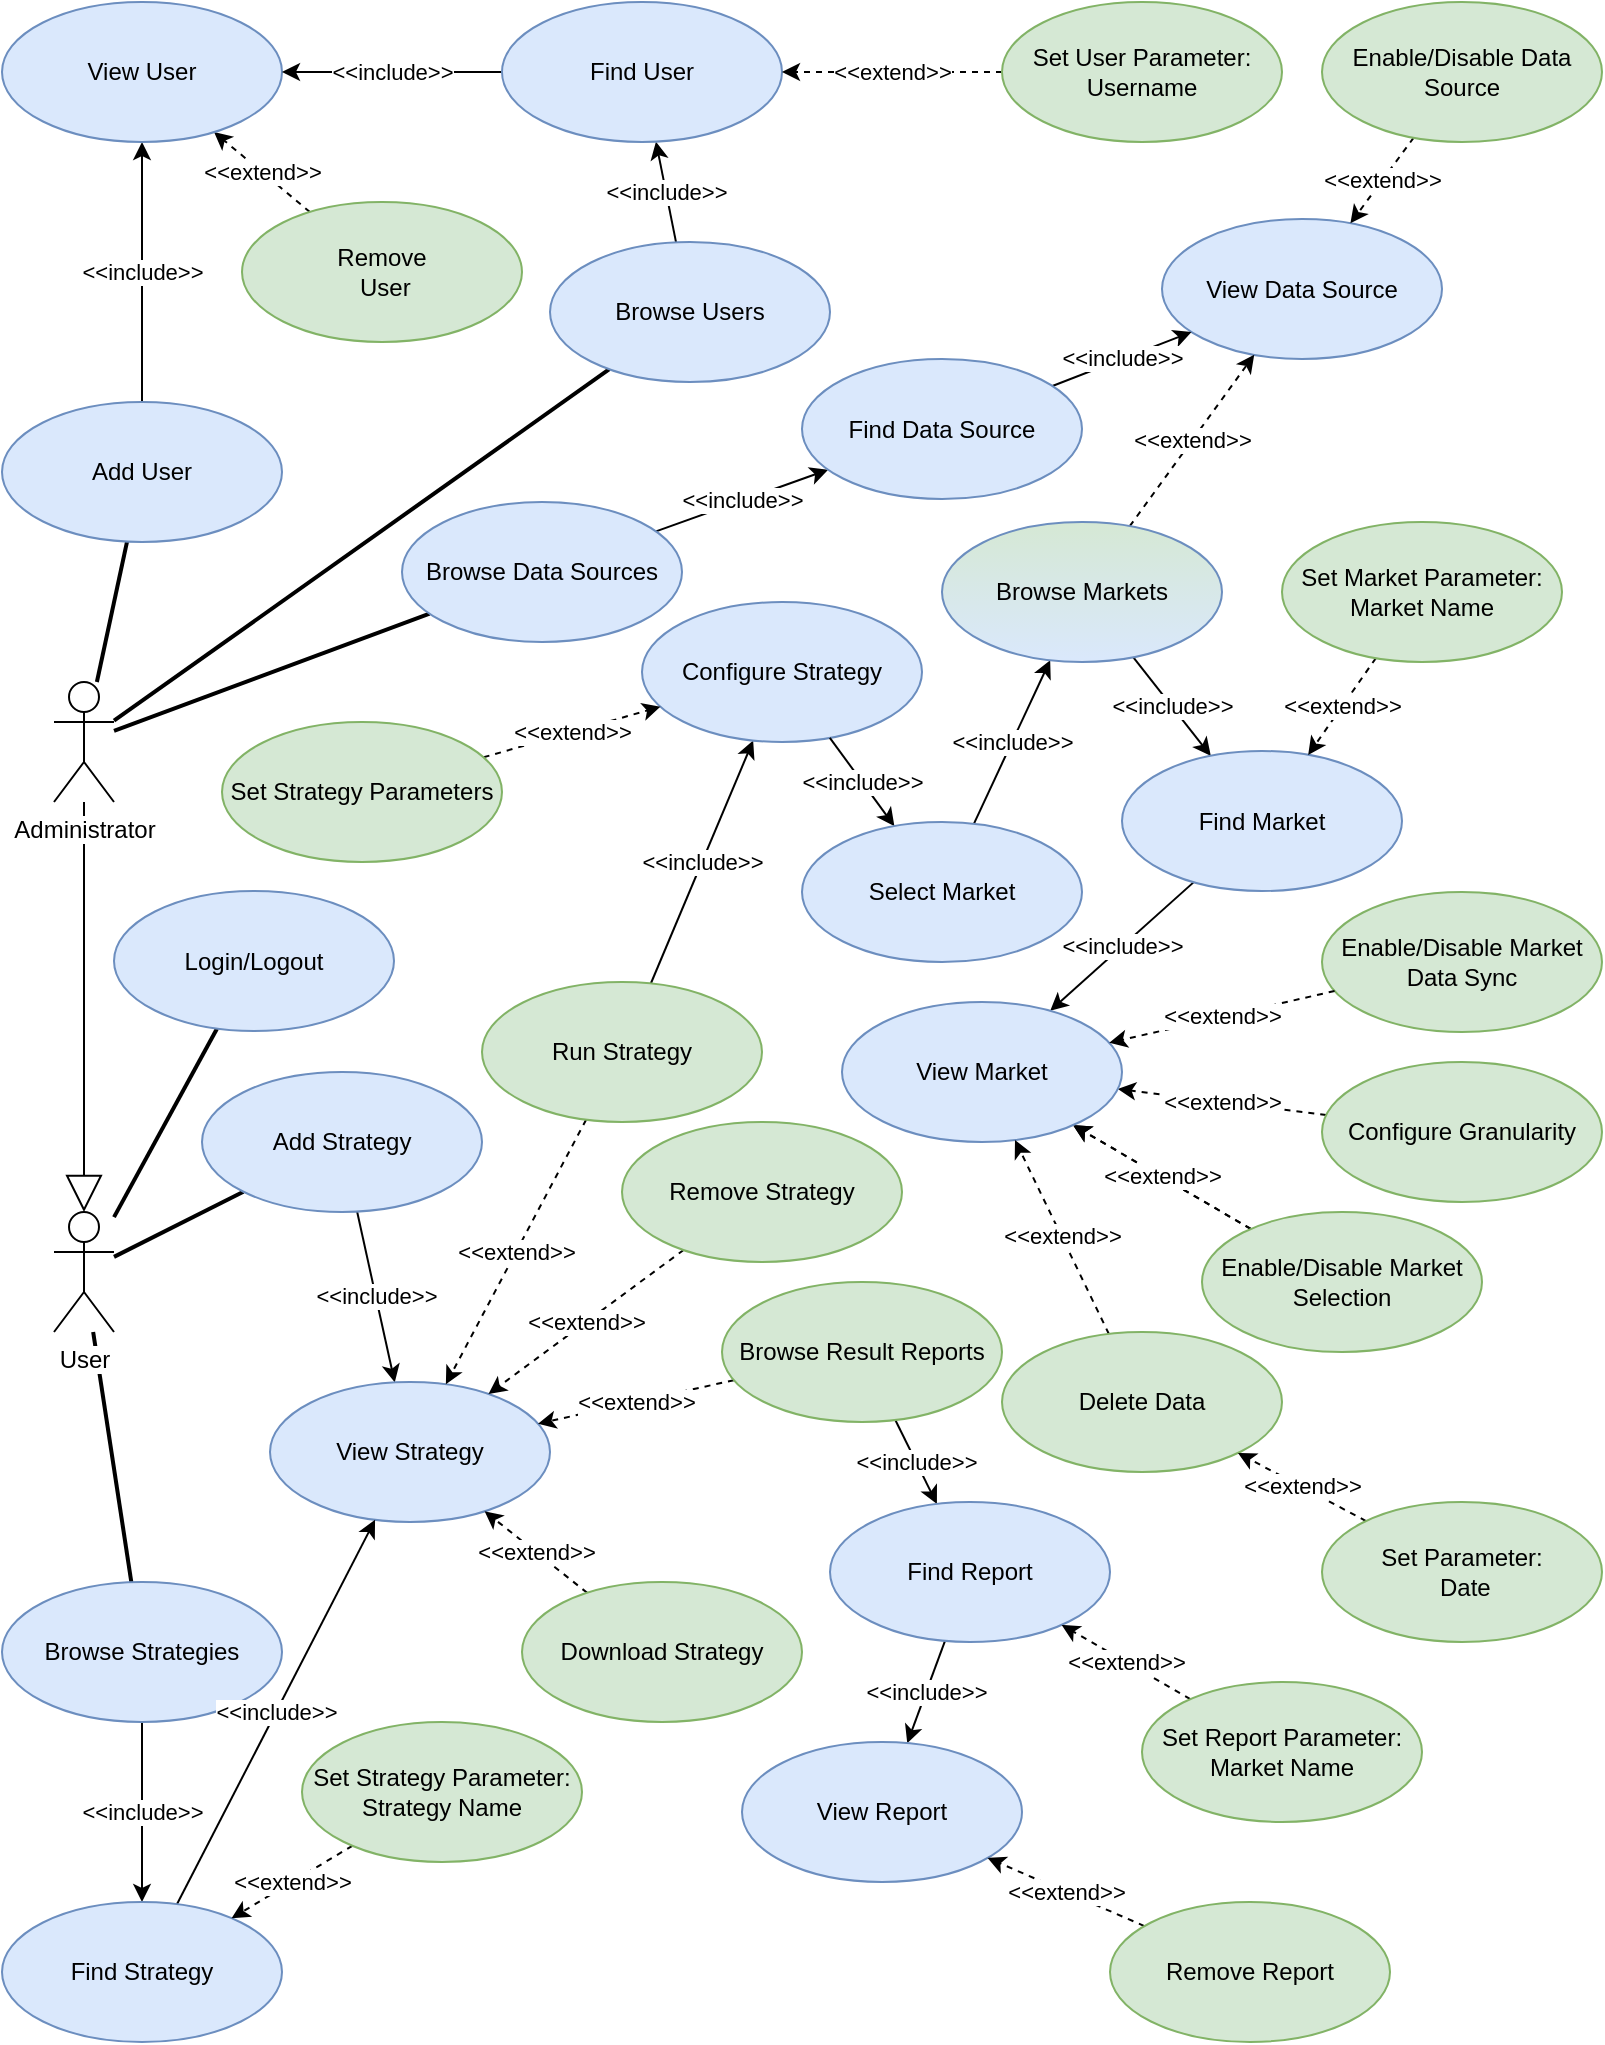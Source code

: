 <mxfile version="12.9.3" type="github">
  <diagram id="ZFlR_fbY1ho0T1hjvWoV" name="Page-1">
    <mxGraphModel dx="1414" dy="768" grid="1" gridSize="10" guides="1" tooltips="1" connect="1" arrows="1" fold="1" page="1" pageScale="1" pageWidth="827" pageHeight="1169" math="0" shadow="0">
      <root>
        <mxCell id="1YYGA7Be7UyKaOiCirhx-0" />
        <mxCell id="1YYGA7Be7UyKaOiCirhx-1" parent="1YYGA7Be7UyKaOiCirhx-0" />
        <mxCell id="3vdCPRaYNZT--Bnx52Tg-1" style="edgeStyle=none;rounded=0;orthogonalLoop=1;jettySize=auto;html=1;endArrow=none;endFill=0;strokeWidth=2;" parent="1YYGA7Be7UyKaOiCirhx-1" source="3vdCPRaYNZT--Bnx52Tg-4" target="3vdCPRaYNZT--Bnx52Tg-6" edge="1">
          <mxGeometry relative="1" as="geometry" />
        </mxCell>
        <mxCell id="3vdCPRaYNZT--Bnx52Tg-2" style="edgeStyle=none;rounded=0;orthogonalLoop=1;jettySize=auto;html=1;endArrow=none;endFill=0;strokeWidth=2;" parent="1YYGA7Be7UyKaOiCirhx-1" source="3vdCPRaYNZT--Bnx52Tg-4" target="3vdCPRaYNZT--Bnx52Tg-14" edge="1">
          <mxGeometry relative="1" as="geometry" />
        </mxCell>
        <mxCell id="3vdCPRaYNZT--Bnx52Tg-3" style="edgeStyle=none;rounded=0;orthogonalLoop=1;jettySize=auto;html=1;endArrow=none;endFill=0;strokeWidth=2;" parent="1YYGA7Be7UyKaOiCirhx-1" source="3vdCPRaYNZT--Bnx52Tg-4" target="3vdCPRaYNZT--Bnx52Tg-29" edge="1">
          <mxGeometry relative="1" as="geometry" />
        </mxCell>
        <mxCell id="3vdCPRaYNZT--Bnx52Tg-5" value="&amp;lt;&amp;lt;include&amp;gt;&amp;gt;" style="edgeStyle=none;rounded=0;orthogonalLoop=1;jettySize=auto;html=1;" parent="1YYGA7Be7UyKaOiCirhx-1" source="3vdCPRaYNZT--Bnx52Tg-6" target="3vdCPRaYNZT--Bnx52Tg-12" edge="1">
          <mxGeometry relative="1" as="geometry" />
        </mxCell>
        <mxCell id="3vdCPRaYNZT--Bnx52Tg-6" value="Add User" style="ellipse;whiteSpace=wrap;html=1;fillColor=#dae8fc;strokeColor=#6c8ebf;" parent="1YYGA7Be7UyKaOiCirhx-1" vertex="1">
          <mxGeometry y="200" width="140" height="70" as="geometry" />
        </mxCell>
        <mxCell id="3vdCPRaYNZT--Bnx52Tg-7" value="&amp;lt;&amp;lt;extend&amp;gt;&amp;gt;" style="edgeStyle=none;rounded=0;orthogonalLoop=1;jettySize=auto;html=1;dashed=1;" parent="1YYGA7Be7UyKaOiCirhx-1" source="3vdCPRaYNZT--Bnx52Tg-8" target="3vdCPRaYNZT--Bnx52Tg-12" edge="1">
          <mxGeometry relative="1" as="geometry" />
        </mxCell>
        <mxCell id="3vdCPRaYNZT--Bnx52Tg-8" value="&lt;div&gt;Remove&lt;/div&gt;&amp;nbsp;User" style="ellipse;whiteSpace=wrap;html=1;fillColor=#d5e8d4;strokeColor=#82b366;" parent="1YYGA7Be7UyKaOiCirhx-1" vertex="1">
          <mxGeometry x="120" y="100" width="140" height="70" as="geometry" />
        </mxCell>
        <mxCell id="3vdCPRaYNZT--Bnx52Tg-9" value="View Data Source" style="ellipse;whiteSpace=wrap;html=1;fillColor=#dae8fc;strokeColor=#6c8ebf;" parent="1YYGA7Be7UyKaOiCirhx-1" vertex="1">
          <mxGeometry x="580" y="108.5" width="140" height="70" as="geometry" />
        </mxCell>
        <mxCell id="3vdCPRaYNZT--Bnx52Tg-10" value="&amp;lt;&amp;lt;extend&amp;gt;&amp;gt;" style="edgeStyle=none;rounded=0;orthogonalLoop=1;jettySize=auto;html=1;dashed=1;" parent="1YYGA7Be7UyKaOiCirhx-1" source="3vdCPRaYNZT--Bnx52Tg-11" target="3vdCPRaYNZT--Bnx52Tg-9" edge="1">
          <mxGeometry relative="1" as="geometry" />
        </mxCell>
        <mxCell id="3vdCPRaYNZT--Bnx52Tg-11" value="Enable/Disable Data Source" style="ellipse;whiteSpace=wrap;html=1;fillColor=#d5e8d4;strokeColor=#82b366;" parent="1YYGA7Be7UyKaOiCirhx-1" vertex="1">
          <mxGeometry x="660" width="140" height="70" as="geometry" />
        </mxCell>
        <mxCell id="3vdCPRaYNZT--Bnx52Tg-12" value="View User" style="ellipse;whiteSpace=wrap;html=1;fillColor=#dae8fc;strokeColor=#6c8ebf;" parent="1YYGA7Be7UyKaOiCirhx-1" vertex="1">
          <mxGeometry width="140" height="70" as="geometry" />
        </mxCell>
        <mxCell id="3vdCPRaYNZT--Bnx52Tg-13" value="&amp;lt;&amp;lt;include&amp;gt;&amp;gt;" style="edgeStyle=none;rounded=0;orthogonalLoop=1;jettySize=auto;html=1;" parent="1YYGA7Be7UyKaOiCirhx-1" source="3vdCPRaYNZT--Bnx52Tg-14" target="3vdCPRaYNZT--Bnx52Tg-16" edge="1">
          <mxGeometry relative="1" as="geometry" />
        </mxCell>
        <mxCell id="3vdCPRaYNZT--Bnx52Tg-14" value="Browse Users" style="ellipse;whiteSpace=wrap;html=1;fillColor=#dae8fc;strokeColor=#6c8ebf;" parent="1YYGA7Be7UyKaOiCirhx-1" vertex="1">
          <mxGeometry x="274" y="120" width="140" height="70" as="geometry" />
        </mxCell>
        <mxCell id="3vdCPRaYNZT--Bnx52Tg-15" value="&amp;lt;&amp;lt;include&amp;gt;&amp;gt;" style="edgeStyle=none;rounded=0;orthogonalLoop=1;jettySize=auto;html=1;" parent="1YYGA7Be7UyKaOiCirhx-1" source="3vdCPRaYNZT--Bnx52Tg-16" target="3vdCPRaYNZT--Bnx52Tg-12" edge="1">
          <mxGeometry relative="1" as="geometry" />
        </mxCell>
        <mxCell id="3vdCPRaYNZT--Bnx52Tg-16" value="Find User" style="ellipse;whiteSpace=wrap;html=1;fillColor=#dae8fc;strokeColor=#6c8ebf;" parent="1YYGA7Be7UyKaOiCirhx-1" vertex="1">
          <mxGeometry x="250" width="140" height="70" as="geometry" />
        </mxCell>
        <mxCell id="3vdCPRaYNZT--Bnx52Tg-17" value="&amp;lt;&amp;lt;extend&amp;gt;&amp;gt;" style="edgeStyle=none;rounded=0;orthogonalLoop=1;jettySize=auto;html=1;dashed=1;" parent="1YYGA7Be7UyKaOiCirhx-1" source="3vdCPRaYNZT--Bnx52Tg-18" target="3vdCPRaYNZT--Bnx52Tg-16" edge="1">
          <mxGeometry relative="1" as="geometry" />
        </mxCell>
        <mxCell id="3vdCPRaYNZT--Bnx52Tg-18" value="Set User Parameter: Username" style="ellipse;whiteSpace=wrap;html=1;fillColor=#d5e8d4;strokeColor=#82b366;" parent="1YYGA7Be7UyKaOiCirhx-1" vertex="1">
          <mxGeometry x="500" width="140" height="70" as="geometry" />
        </mxCell>
        <mxCell id="3vdCPRaYNZT--Bnx52Tg-19" value="&amp;lt;&amp;lt;extend&amp;gt;&amp;gt;" style="edgeStyle=none;rounded=0;orthogonalLoop=1;jettySize=auto;html=1;dashed=1;startArrow=none;startFill=0;" parent="1YYGA7Be7UyKaOiCirhx-1" source="wTxQ7rvC8nmgXDtf-Kvs-46" target="3vdCPRaYNZT--Bnx52Tg-9" edge="1">
          <mxGeometry relative="1" as="geometry">
            <mxPoint x="947.927" y="352.21" as="sourcePoint" />
          </mxGeometry>
        </mxCell>
        <mxCell id="3vdCPRaYNZT--Bnx52Tg-28" value="&amp;lt;&amp;lt;include&amp;gt;&amp;gt;" style="edgeStyle=none;rounded=0;orthogonalLoop=1;jettySize=auto;html=1;" parent="1YYGA7Be7UyKaOiCirhx-1" source="3vdCPRaYNZT--Bnx52Tg-29" target="3vdCPRaYNZT--Bnx52Tg-31" edge="1">
          <mxGeometry relative="1" as="geometry" />
        </mxCell>
        <mxCell id="3vdCPRaYNZT--Bnx52Tg-29" value="Browse Data Sources" style="ellipse;whiteSpace=wrap;html=1;fillColor=#dae8fc;strokeColor=#6c8ebf;" parent="1YYGA7Be7UyKaOiCirhx-1" vertex="1">
          <mxGeometry x="200" y="250" width="140" height="70" as="geometry" />
        </mxCell>
        <mxCell id="3vdCPRaYNZT--Bnx52Tg-30" value="&amp;lt;&amp;lt;include&amp;gt;&amp;gt;" style="edgeStyle=none;rounded=0;orthogonalLoop=1;jettySize=auto;html=1;" parent="1YYGA7Be7UyKaOiCirhx-1" source="3vdCPRaYNZT--Bnx52Tg-31" target="3vdCPRaYNZT--Bnx52Tg-9" edge="1">
          <mxGeometry relative="1" as="geometry" />
        </mxCell>
        <mxCell id="3vdCPRaYNZT--Bnx52Tg-31" value="Find Data Source" style="ellipse;whiteSpace=wrap;html=1;fillColor=#dae8fc;strokeColor=#6c8ebf;" parent="1YYGA7Be7UyKaOiCirhx-1" vertex="1">
          <mxGeometry x="400" y="178.5" width="140" height="70" as="geometry" />
        </mxCell>
        <mxCell id="tRXYT1jrLdf8LJ3v0zDW-0" value="&amp;lt;&amp;lt;extend&amp;gt;&amp;gt;" style="edgeStyle=none;rounded=0;orthogonalLoop=1;jettySize=auto;html=1;dashed=1;endArrow=classic;endFill=1;" parent="1YYGA7Be7UyKaOiCirhx-1" source="tRXYT1jrLdf8LJ3v0zDW-1" target="tRXYT1jrLdf8LJ3v0zDW-13" edge="1">
          <mxGeometry relative="1" as="geometry" />
        </mxCell>
        <mxCell id="tRXYT1jrLdf8LJ3v0zDW-1" value="Configure Granularity" style="ellipse;whiteSpace=wrap;html=1;fillColor=#d5e8d4;strokeColor=#82b366;" parent="1YYGA7Be7UyKaOiCirhx-1" vertex="1">
          <mxGeometry x="660" y="530" width="140" height="70" as="geometry" />
        </mxCell>
        <mxCell id="tRXYT1jrLdf8LJ3v0zDW-2" value="&amp;lt;&amp;lt;include&amp;gt;&amp;gt;" style="edgeStyle=none;rounded=0;orthogonalLoop=1;jettySize=auto;html=1;endArrow=classic;endFill=1;" parent="1YYGA7Be7UyKaOiCirhx-1" source="wTxQ7rvC8nmgXDtf-Kvs-46" target="tRXYT1jrLdf8LJ3v0zDW-10" edge="1">
          <mxGeometry relative="1" as="geometry">
            <mxPoint x="1204.465" y="1014.255" as="sourcePoint" />
          </mxGeometry>
        </mxCell>
        <mxCell id="tRXYT1jrLdf8LJ3v0zDW-3" value="&amp;lt;&amp;lt;extend&amp;gt;&amp;gt;" style="edgeStyle=none;rounded=0;orthogonalLoop=1;jettySize=auto;html=1;dashed=1;endArrow=classic;endFill=1;" parent="1YYGA7Be7UyKaOiCirhx-1" source="tRXYT1jrLdf8LJ3v0zDW-4" target="tRXYT1jrLdf8LJ3v0zDW-13" edge="1">
          <mxGeometry relative="1" as="geometry" />
        </mxCell>
        <mxCell id="tRXYT1jrLdf8LJ3v0zDW-5" value="&amp;lt;&amp;lt;extend&amp;gt;&amp;gt;" style="edgeStyle=none;rounded=0;orthogonalLoop=1;jettySize=auto;html=1;endArrow=classic;endFill=1;dashed=1;" parent="1YYGA7Be7UyKaOiCirhx-1" source="tRXYT1jrLdf8LJ3v0zDW-4" target="tRXYT1jrLdf8LJ3v0zDW-13" edge="1">
          <mxGeometry relative="1" as="geometry" />
        </mxCell>
        <mxCell id="tRXYT1jrLdf8LJ3v0zDW-6" value="Enable/Disable Market Data Sync" style="ellipse;whiteSpace=wrap;html=1;fillColor=#d5e8d4;strokeColor=#82b366;" parent="1YYGA7Be7UyKaOiCirhx-1" vertex="1">
          <mxGeometry x="660" y="445" width="140" height="70" as="geometry" />
        </mxCell>
        <mxCell id="tRXYT1jrLdf8LJ3v0zDW-9" value="&amp;lt;&amp;lt;include&amp;gt;&amp;gt;" style="edgeStyle=none;rounded=0;orthogonalLoop=1;jettySize=auto;html=1;endArrow=classic;endFill=1;" parent="1YYGA7Be7UyKaOiCirhx-1" source="tRXYT1jrLdf8LJ3v0zDW-10" target="tRXYT1jrLdf8LJ3v0zDW-13" edge="1">
          <mxGeometry relative="1" as="geometry">
            <mxPoint x="1252.898" y="680.077" as="sourcePoint" />
          </mxGeometry>
        </mxCell>
        <mxCell id="tRXYT1jrLdf8LJ3v0zDW-10" value="Find Market" style="ellipse;whiteSpace=wrap;html=1;fillColor=#dae8fc;strokeColor=#6c8ebf;" parent="1YYGA7Be7UyKaOiCirhx-1" vertex="1">
          <mxGeometry x="560" y="374.5" width="140" height="70" as="geometry" />
        </mxCell>
        <mxCell id="tRXYT1jrLdf8LJ3v0zDW-11" value="&amp;lt;&amp;lt;extend&amp;gt;&amp;gt;" style="edgeStyle=none;rounded=0;orthogonalLoop=1;jettySize=auto;html=1;dashed=1;endArrow=classic;endFill=1;" parent="1YYGA7Be7UyKaOiCirhx-1" source="tRXYT1jrLdf8LJ3v0zDW-12" target="tRXYT1jrLdf8LJ3v0zDW-10" edge="1">
          <mxGeometry relative="1" as="geometry" />
        </mxCell>
        <mxCell id="tRXYT1jrLdf8LJ3v0zDW-12" value="Set Market Parameter: Market Name" style="ellipse;whiteSpace=wrap;html=1;fillColor=#d5e8d4;strokeColor=#82b366;" parent="1YYGA7Be7UyKaOiCirhx-1" vertex="1">
          <mxGeometry x="640" y="260" width="140" height="70" as="geometry" />
        </mxCell>
        <mxCell id="tRXYT1jrLdf8LJ3v0zDW-13" value="View Market" style="ellipse;whiteSpace=wrap;html=1;fillColor=#dae8fc;strokeColor=#6c8ebf;" parent="1YYGA7Be7UyKaOiCirhx-1" vertex="1">
          <mxGeometry x="420" y="500" width="140" height="70" as="geometry" />
        </mxCell>
        <mxCell id="wTxQ7rvC8nmgXDtf-Kvs-0" style="edgeStyle=none;rounded=0;orthogonalLoop=1;jettySize=auto;html=1;endArrow=none;endFill=0;strokeWidth=2;" parent="1YYGA7Be7UyKaOiCirhx-1" source="wTxQ7rvC8nmgXDtf-Kvs-3" target="wTxQ7rvC8nmgXDtf-Kvs-4" edge="1">
          <mxGeometry relative="1" as="geometry" />
        </mxCell>
        <mxCell id="wTxQ7rvC8nmgXDtf-Kvs-1" style="edgeStyle=none;rounded=0;orthogonalLoop=1;jettySize=auto;html=1;endArrow=none;endFill=0;strokeWidth=2;" parent="1YYGA7Be7UyKaOiCirhx-1" source="wTxQ7rvC8nmgXDtf-Kvs-3" target="wTxQ7rvC8nmgXDtf-Kvs-9" edge="1">
          <mxGeometry relative="1" as="geometry" />
        </mxCell>
        <mxCell id="wTxQ7rvC8nmgXDtf-Kvs-2" style="edgeStyle=none;rounded=0;orthogonalLoop=1;jettySize=auto;html=1;endArrow=none;endFill=0;strokeWidth=2;" parent="1YYGA7Be7UyKaOiCirhx-1" source="wTxQ7rvC8nmgXDtf-Kvs-3" target="wTxQ7rvC8nmgXDtf-Kvs-6" edge="1">
          <mxGeometry relative="1" as="geometry" />
        </mxCell>
        <mxCell id="wTxQ7rvC8nmgXDtf-Kvs-3" value="&lt;div&gt;User&lt;/div&gt;" style="shape=umlActor;verticalLabelPosition=bottom;labelBackgroundColor=#ffffff;verticalAlign=top;html=1;" parent="1YYGA7Be7UyKaOiCirhx-1" vertex="1">
          <mxGeometry x="26" y="605" width="30" height="60" as="geometry" />
        </mxCell>
        <mxCell id="wTxQ7rvC8nmgXDtf-Kvs-4" value="Login/Logout" style="ellipse;whiteSpace=wrap;html=1;fillColor=#dae8fc;strokeColor=#6c8ebf;" parent="1YYGA7Be7UyKaOiCirhx-1" vertex="1">
          <mxGeometry x="56" y="444.5" width="140" height="70" as="geometry" />
        </mxCell>
        <mxCell id="wTxQ7rvC8nmgXDtf-Kvs-5" value="&amp;lt;&amp;lt;include&amp;gt;&amp;gt;" style="edgeStyle=none;rounded=0;orthogonalLoop=1;jettySize=auto;html=1;endArrow=classic;endFill=1;" parent="1YYGA7Be7UyKaOiCirhx-1" source="wTxQ7rvC8nmgXDtf-Kvs-6" target="wTxQ7rvC8nmgXDtf-Kvs-7" edge="1">
          <mxGeometry relative="1" as="geometry" />
        </mxCell>
        <mxCell id="wTxQ7rvC8nmgXDtf-Kvs-6" value="Add Strategy" style="ellipse;whiteSpace=wrap;html=1;fillColor=#dae8fc;strokeColor=#6c8ebf;" parent="1YYGA7Be7UyKaOiCirhx-1" vertex="1">
          <mxGeometry x="100" y="535" width="140" height="70" as="geometry" />
        </mxCell>
        <mxCell id="wTxQ7rvC8nmgXDtf-Kvs-7" value="View Strategy" style="ellipse;whiteSpace=wrap;html=1;fillColor=#dae8fc;strokeColor=#6c8ebf;" parent="1YYGA7Be7UyKaOiCirhx-1" vertex="1">
          <mxGeometry x="134" y="690" width="140" height="70" as="geometry" />
        </mxCell>
        <mxCell id="wTxQ7rvC8nmgXDtf-Kvs-8" value="&lt;div&gt;&amp;lt;&amp;lt;include&amp;gt;&amp;gt;&lt;/div&gt;" style="edgeStyle=none;rounded=0;orthogonalLoop=1;jettySize=auto;html=1;endArrow=classic;endFill=1;" parent="1YYGA7Be7UyKaOiCirhx-1" source="wTxQ7rvC8nmgXDtf-Kvs-9" target="wTxQ7rvC8nmgXDtf-Kvs-11" edge="1">
          <mxGeometry relative="1" as="geometry" />
        </mxCell>
        <mxCell id="wTxQ7rvC8nmgXDtf-Kvs-9" value="Browse Strategies" style="ellipse;whiteSpace=wrap;html=1;fillColor=#dae8fc;strokeColor=#6c8ebf;" parent="1YYGA7Be7UyKaOiCirhx-1" vertex="1">
          <mxGeometry y="790" width="140" height="70" as="geometry" />
        </mxCell>
        <mxCell id="wTxQ7rvC8nmgXDtf-Kvs-10" value="&amp;lt;&amp;lt;include&amp;gt;&amp;gt;" style="edgeStyle=none;rounded=0;orthogonalLoop=1;jettySize=auto;html=1;endArrow=classic;endFill=1;" parent="1YYGA7Be7UyKaOiCirhx-1" source="wTxQ7rvC8nmgXDtf-Kvs-11" target="wTxQ7rvC8nmgXDtf-Kvs-7" edge="1">
          <mxGeometry relative="1" as="geometry" />
        </mxCell>
        <mxCell id="wTxQ7rvC8nmgXDtf-Kvs-11" value="Find Strategy" style="ellipse;whiteSpace=wrap;html=1;fillColor=#dae8fc;strokeColor=#6c8ebf;" parent="1YYGA7Be7UyKaOiCirhx-1" vertex="1">
          <mxGeometry y="950" width="140" height="70" as="geometry" />
        </mxCell>
        <mxCell id="wTxQ7rvC8nmgXDtf-Kvs-12" value="&amp;lt;&amp;lt;extend&amp;gt;&amp;gt;" style="edgeStyle=none;rounded=0;orthogonalLoop=1;jettySize=auto;html=1;dashed=1;endArrow=classic;endFill=1;" parent="1YYGA7Be7UyKaOiCirhx-1" source="wTxQ7rvC8nmgXDtf-Kvs-13" target="wTxQ7rvC8nmgXDtf-Kvs-11" edge="1">
          <mxGeometry relative="1" as="geometry" />
        </mxCell>
        <mxCell id="wTxQ7rvC8nmgXDtf-Kvs-13" value="Set Strategy Parameter: Strategy Name" style="ellipse;whiteSpace=wrap;html=1;fillColor=#d5e8d4;strokeColor=#82b366;" parent="1YYGA7Be7UyKaOiCirhx-1" vertex="1">
          <mxGeometry x="150" y="860" width="140" height="70" as="geometry" />
        </mxCell>
        <mxCell id="wTxQ7rvC8nmgXDtf-Kvs-14" value="&amp;lt;&amp;lt;include&amp;gt;&amp;gt;" style="edgeStyle=none;rounded=0;orthogonalLoop=1;jettySize=auto;html=1;startArrow=none;startFill=0;" parent="1YYGA7Be7UyKaOiCirhx-1" source="wTxQ7rvC8nmgXDtf-Kvs-16" target="wTxQ7rvC8nmgXDtf-Kvs-21" edge="1">
          <mxGeometry relative="1" as="geometry" />
        </mxCell>
        <mxCell id="wTxQ7rvC8nmgXDtf-Kvs-15" value="&amp;lt;&amp;lt;extend&amp;gt;&amp;gt;" style="edgeStyle=none;rounded=0;orthogonalLoop=1;jettySize=auto;html=1;dashed=1;startArrow=none;startFill=0;" parent="1YYGA7Be7UyKaOiCirhx-1" source="wTxQ7rvC8nmgXDtf-Kvs-16" target="wTxQ7rvC8nmgXDtf-Kvs-7" edge="1">
          <mxGeometry relative="1" as="geometry" />
        </mxCell>
        <mxCell id="wTxQ7rvC8nmgXDtf-Kvs-16" value="Run Strategy" style="ellipse;whiteSpace=wrap;html=1;fillColor=#d5e8d4;strokeColor=#82b366;" parent="1YYGA7Be7UyKaOiCirhx-1" vertex="1">
          <mxGeometry x="240" y="490" width="140" height="70" as="geometry" />
        </mxCell>
        <mxCell id="wTxQ7rvC8nmgXDtf-Kvs-17" value="&amp;lt;&amp;lt;extend&amp;gt;&amp;gt;" style="edgeStyle=none;rounded=0;orthogonalLoop=1;jettySize=auto;html=1;startArrow=none;startFill=0;dashed=1;" parent="1YYGA7Be7UyKaOiCirhx-1" source="wTxQ7rvC8nmgXDtf-Kvs-19" target="wTxQ7rvC8nmgXDtf-Kvs-7" edge="1">
          <mxGeometry relative="1" as="geometry" />
        </mxCell>
        <mxCell id="wTxQ7rvC8nmgXDtf-Kvs-18" value="&amp;lt;&amp;lt;include&amp;gt;&amp;gt;" style="rounded=0;orthogonalLoop=1;jettySize=auto;html=1;" parent="1YYGA7Be7UyKaOiCirhx-1" source="wTxQ7rvC8nmgXDtf-Kvs-19" target="wTxQ7rvC8nmgXDtf-Kvs-39" edge="1">
          <mxGeometry relative="1" as="geometry" />
        </mxCell>
        <mxCell id="wTxQ7rvC8nmgXDtf-Kvs-19" value="Browse Result Reports" style="ellipse;whiteSpace=wrap;html=1;fillColor=#d5e8d4;strokeColor=#82b366;" parent="1YYGA7Be7UyKaOiCirhx-1" vertex="1">
          <mxGeometry x="360" y="640" width="140" height="70" as="geometry" />
        </mxCell>
        <mxCell id="wTxQ7rvC8nmgXDtf-Kvs-20" value="&amp;lt;&amp;lt;include&amp;gt;&amp;gt;" style="edgeStyle=none;rounded=0;orthogonalLoop=1;jettySize=auto;html=1;endArrow=classic;endFill=1;" parent="1YYGA7Be7UyKaOiCirhx-1" source="wTxQ7rvC8nmgXDtf-Kvs-50" target="wTxQ7rvC8nmgXDtf-Kvs-46" edge="1">
          <mxGeometry relative="1" as="geometry" />
        </mxCell>
        <mxCell id="wTxQ7rvC8nmgXDtf-Kvs-21" value="Configure Strategy" style="ellipse;whiteSpace=wrap;html=1;fillColor=#dae8fc;strokeColor=#6c8ebf;" parent="1YYGA7Be7UyKaOiCirhx-1" vertex="1">
          <mxGeometry x="320" y="300" width="140" height="70" as="geometry" />
        </mxCell>
        <mxCell id="wTxQ7rvC8nmgXDtf-Kvs-28" value="&amp;lt;&amp;lt;extend&amp;gt;&amp;gt;" style="edgeStyle=none;rounded=0;orthogonalLoop=1;jettySize=auto;html=1;dashed=1;endArrow=classic;endFill=1;" parent="1YYGA7Be7UyKaOiCirhx-1" source="wTxQ7rvC8nmgXDtf-Kvs-29" target="wTxQ7rvC8nmgXDtf-Kvs-21" edge="1">
          <mxGeometry relative="1" as="geometry" />
        </mxCell>
        <mxCell id="wTxQ7rvC8nmgXDtf-Kvs-29" value="Set Strategy Parameters" style="ellipse;whiteSpace=wrap;html=1;fillColor=#d5e8d4;strokeColor=#82b366;" parent="1YYGA7Be7UyKaOiCirhx-1" vertex="1">
          <mxGeometry x="110" y="360" width="140" height="70" as="geometry" />
        </mxCell>
        <mxCell id="wTxQ7rvC8nmgXDtf-Kvs-32" value="&amp;lt;&amp;lt;extend&amp;gt;&amp;gt;" style="edgeStyle=none;rounded=0;orthogonalLoop=1;jettySize=auto;html=1;dashed=1;endArrow=classic;endFill=1;" parent="1YYGA7Be7UyKaOiCirhx-1" source="wTxQ7rvC8nmgXDtf-Kvs-33" target="wTxQ7rvC8nmgXDtf-Kvs-7" edge="1">
          <mxGeometry relative="1" as="geometry" />
        </mxCell>
        <mxCell id="wTxQ7rvC8nmgXDtf-Kvs-33" value="Remove Strategy" style="ellipse;whiteSpace=wrap;html=1;fillColor=#d5e8d4;strokeColor=#82b366;" parent="1YYGA7Be7UyKaOiCirhx-1" vertex="1">
          <mxGeometry x="310" y="560" width="140" height="70" as="geometry" />
        </mxCell>
        <mxCell id="wTxQ7rvC8nmgXDtf-Kvs-38" value="&amp;lt;&amp;lt;include&amp;gt;&amp;gt;" style="edgeStyle=none;rounded=0;orthogonalLoop=1;jettySize=auto;html=1;" parent="1YYGA7Be7UyKaOiCirhx-1" source="wTxQ7rvC8nmgXDtf-Kvs-39" target="wTxQ7rvC8nmgXDtf-Kvs-40" edge="1">
          <mxGeometry relative="1" as="geometry" />
        </mxCell>
        <mxCell id="wTxQ7rvC8nmgXDtf-Kvs-39" value="Find Report" style="ellipse;whiteSpace=wrap;html=1;fillColor=#dae8fc;strokeColor=#6c8ebf;" parent="1YYGA7Be7UyKaOiCirhx-1" vertex="1">
          <mxGeometry x="413.999" y="750" width="140" height="70" as="geometry" />
        </mxCell>
        <mxCell id="wTxQ7rvC8nmgXDtf-Kvs-40" value="View Report" style="ellipse;whiteSpace=wrap;html=1;fillColor=#dae8fc;strokeColor=#6c8ebf;" parent="1YYGA7Be7UyKaOiCirhx-1" vertex="1">
          <mxGeometry x="369.998" y="870" width="140" height="70" as="geometry" />
        </mxCell>
        <mxCell id="wTxQ7rvC8nmgXDtf-Kvs-43" value="&amp;lt;&amp;lt;extend&amp;gt;&amp;gt;" style="edgeStyle=none;rounded=0;orthogonalLoop=1;jettySize=auto;html=1;dashed=1;" parent="1YYGA7Be7UyKaOiCirhx-1" source="wTxQ7rvC8nmgXDtf-Kvs-44" target="wTxQ7rvC8nmgXDtf-Kvs-39" edge="1">
          <mxGeometry relative="1" as="geometry" />
        </mxCell>
        <mxCell id="wTxQ7rvC8nmgXDtf-Kvs-44" value="Set Report Parameter: Market Name" style="ellipse;whiteSpace=wrap;html=1;fillColor=#d5e8d4;strokeColor=#82b366;" parent="1YYGA7Be7UyKaOiCirhx-1" vertex="1">
          <mxGeometry x="569.999" y="840" width="140" height="70" as="geometry" />
        </mxCell>
        <mxCell id="Zx_nVaoqspgRe_HS4QGb-2" value="&amp;lt;&amp;lt;include&amp;gt;&amp;gt;" style="rounded=0;orthogonalLoop=1;jettySize=auto;html=1;" edge="1" parent="1YYGA7Be7UyKaOiCirhx-1" source="wTxQ7rvC8nmgXDtf-Kvs-21" target="wTxQ7rvC8nmgXDtf-Kvs-50">
          <mxGeometry relative="1" as="geometry" />
        </mxCell>
        <mxCell id="wTxQ7rvC8nmgXDtf-Kvs-46" value="Browse Markets" style="ellipse;whiteSpace=wrap;html=1;fillColor=#dae8fc;strokeColor=#6c8ebf;gradientDirection=north;gradientColor=#D5E8D4;" parent="1YYGA7Be7UyKaOiCirhx-1" vertex="1">
          <mxGeometry x="470" y="260" width="140" height="70" as="geometry" />
        </mxCell>
        <mxCell id="wTxQ7rvC8nmgXDtf-Kvs-50" value="Select Market" style="ellipse;whiteSpace=wrap;html=1;fillColor=#dae8fc;strokeColor=#6c8ebf;" parent="1YYGA7Be7UyKaOiCirhx-1" vertex="1">
          <mxGeometry x="399.999" y="410" width="140" height="70" as="geometry" />
        </mxCell>
        <mxCell id="Mc-SoH7fT6BXftzGXfqs-0" style="edgeStyle=none;rounded=0;orthogonalLoop=1;jettySize=auto;html=1;entryX=0.5;entryY=0;entryDx=0;entryDy=0;entryPerimeter=0;endArrow=block;endFill=0;endSize=16;" parent="1YYGA7Be7UyKaOiCirhx-1" source="3vdCPRaYNZT--Bnx52Tg-4" target="wTxQ7rvC8nmgXDtf-Kvs-3" edge="1">
          <mxGeometry relative="1" as="geometry">
            <mxPoint x="121" y="505" as="sourcePoint" />
            <mxPoint x="121" y="870" as="targetPoint" />
          </mxGeometry>
        </mxCell>
        <mxCell id="z_cUn9IcTxgQXSqkp59n-1" value="&amp;lt;&amp;lt;extend&amp;gt;&amp;gt;" style="rounded=0;orthogonalLoop=1;jettySize=auto;html=1;dashed=1;" parent="1YYGA7Be7UyKaOiCirhx-1" source="z_cUn9IcTxgQXSqkp59n-0" target="wTxQ7rvC8nmgXDtf-Kvs-7" edge="1">
          <mxGeometry relative="1" as="geometry" />
        </mxCell>
        <mxCell id="z_cUn9IcTxgQXSqkp59n-0" value="Download Strategy" style="ellipse;whiteSpace=wrap;html=1;fillColor=#d5e8d4;strokeColor=#82b366;" parent="1YYGA7Be7UyKaOiCirhx-1" vertex="1">
          <mxGeometry x="260" y="790" width="140" height="70" as="geometry" />
        </mxCell>
        <mxCell id="z_cUn9IcTxgQXSqkp59n-2" style="edgeStyle=none;rounded=0;orthogonalLoop=1;jettySize=auto;html=1;exitX=0.5;exitY=1;exitDx=0;exitDy=0;dashed=1;" parent="1YYGA7Be7UyKaOiCirhx-1" source="wTxQ7rvC8nmgXDtf-Kvs-44" target="wTxQ7rvC8nmgXDtf-Kvs-44" edge="1">
          <mxGeometry relative="1" as="geometry" />
        </mxCell>
        <mxCell id="zWbvVw-tBKmA_HuQqWUu-2" value="&amp;lt;&amp;lt;extend&amp;gt;&amp;gt;" style="edgeStyle=none;rounded=0;orthogonalLoop=1;jettySize=auto;html=1;dashed=1;" parent="1YYGA7Be7UyKaOiCirhx-1" source="zWbvVw-tBKmA_HuQqWUu-0" target="wTxQ7rvC8nmgXDtf-Kvs-40" edge="1">
          <mxGeometry relative="1" as="geometry" />
        </mxCell>
        <mxCell id="zWbvVw-tBKmA_HuQqWUu-0" value="Remove Report" style="ellipse;whiteSpace=wrap;html=1;fillColor=#d5e8d4;strokeColor=#82b366;" parent="1YYGA7Be7UyKaOiCirhx-1" vertex="1">
          <mxGeometry x="553.999" y="950" width="140" height="70" as="geometry" />
        </mxCell>
        <mxCell id="rOc94tLfwf_ToY1cvqeB-0" value="&amp;lt;&amp;lt;extend&amp;gt;&amp;gt;" style="edgeStyle=none;rounded=0;orthogonalLoop=1;jettySize=auto;html=1;dashed=1;endArrow=classic;endFill=1;" parent="1YYGA7Be7UyKaOiCirhx-1" source="rOc94tLfwf_ToY1cvqeB-1" target="tRXYT1jrLdf8LJ3v0zDW-13" edge="1">
          <mxGeometry relative="1" as="geometry">
            <mxPoint x="996.225" y="742.081" as="targetPoint" />
          </mxGeometry>
        </mxCell>
        <mxCell id="rOc94tLfwf_ToY1cvqeB-1" value="Delete Data" style="ellipse;whiteSpace=wrap;html=1;fillColor=#d5e8d4;strokeColor=#82b366;" parent="1YYGA7Be7UyKaOiCirhx-1" vertex="1">
          <mxGeometry x="500" y="665" width="140" height="70" as="geometry" />
        </mxCell>
        <mxCell id="rOc94tLfwf_ToY1cvqeB-2" value="&amp;lt;&amp;lt;extend&amp;gt;&amp;gt;" style="edgeStyle=none;rounded=0;orthogonalLoop=1;jettySize=auto;html=1;dashed=1;endArrow=classic;endFill=1;" parent="1YYGA7Be7UyKaOiCirhx-1" source="rOc94tLfwf_ToY1cvqeB-3" target="rOc94tLfwf_ToY1cvqeB-1" edge="1">
          <mxGeometry relative="1" as="geometry">
            <mxPoint x="1003.225" y="552.081" as="targetPoint" />
          </mxGeometry>
        </mxCell>
        <mxCell id="rOc94tLfwf_ToY1cvqeB-3" value="Set Parameter:&lt;br&gt;&amp;nbsp;Date" style="ellipse;whiteSpace=wrap;html=1;fillColor=#d5e8d4;strokeColor=#82b366;" parent="1YYGA7Be7UyKaOiCirhx-1" vertex="1">
          <mxGeometry x="660" y="750" width="140" height="70" as="geometry" />
        </mxCell>
        <mxCell id="tRXYT1jrLdf8LJ3v0zDW-4" value="Enable/Disable Market Selection" style="ellipse;whiteSpace=wrap;html=1;fillColor=#d5e8d4;strokeColor=#82b366;" parent="1YYGA7Be7UyKaOiCirhx-1" vertex="1">
          <mxGeometry x="600" y="605" width="140" height="70" as="geometry" />
        </mxCell>
        <mxCell id="rOc94tLfwf_ToY1cvqeB-6" value="&amp;lt;&amp;lt;extend&amp;gt;&amp;gt;" style="edgeStyle=none;rounded=0;orthogonalLoop=1;jettySize=auto;html=1;endArrow=classic;endFill=1;dashed=1;" parent="1YYGA7Be7UyKaOiCirhx-1" source="tRXYT1jrLdf8LJ3v0zDW-6" target="tRXYT1jrLdf8LJ3v0zDW-13" edge="1">
          <mxGeometry relative="1" as="geometry">
            <mxPoint x="759.899" y="930.352" as="sourcePoint" />
            <mxPoint x="820.101" y="719.648" as="targetPoint" />
          </mxGeometry>
        </mxCell>
        <mxCell id="3vdCPRaYNZT--Bnx52Tg-4" value="&lt;div&gt;Administrator&lt;/div&gt;" style="shape=umlActor;verticalLabelPosition=bottom;labelBackgroundColor=#ffffff;verticalAlign=top;html=1;" parent="1YYGA7Be7UyKaOiCirhx-1" vertex="1">
          <mxGeometry x="26" y="340" width="30" height="60" as="geometry" />
        </mxCell>
      </root>
    </mxGraphModel>
  </diagram>
</mxfile>
